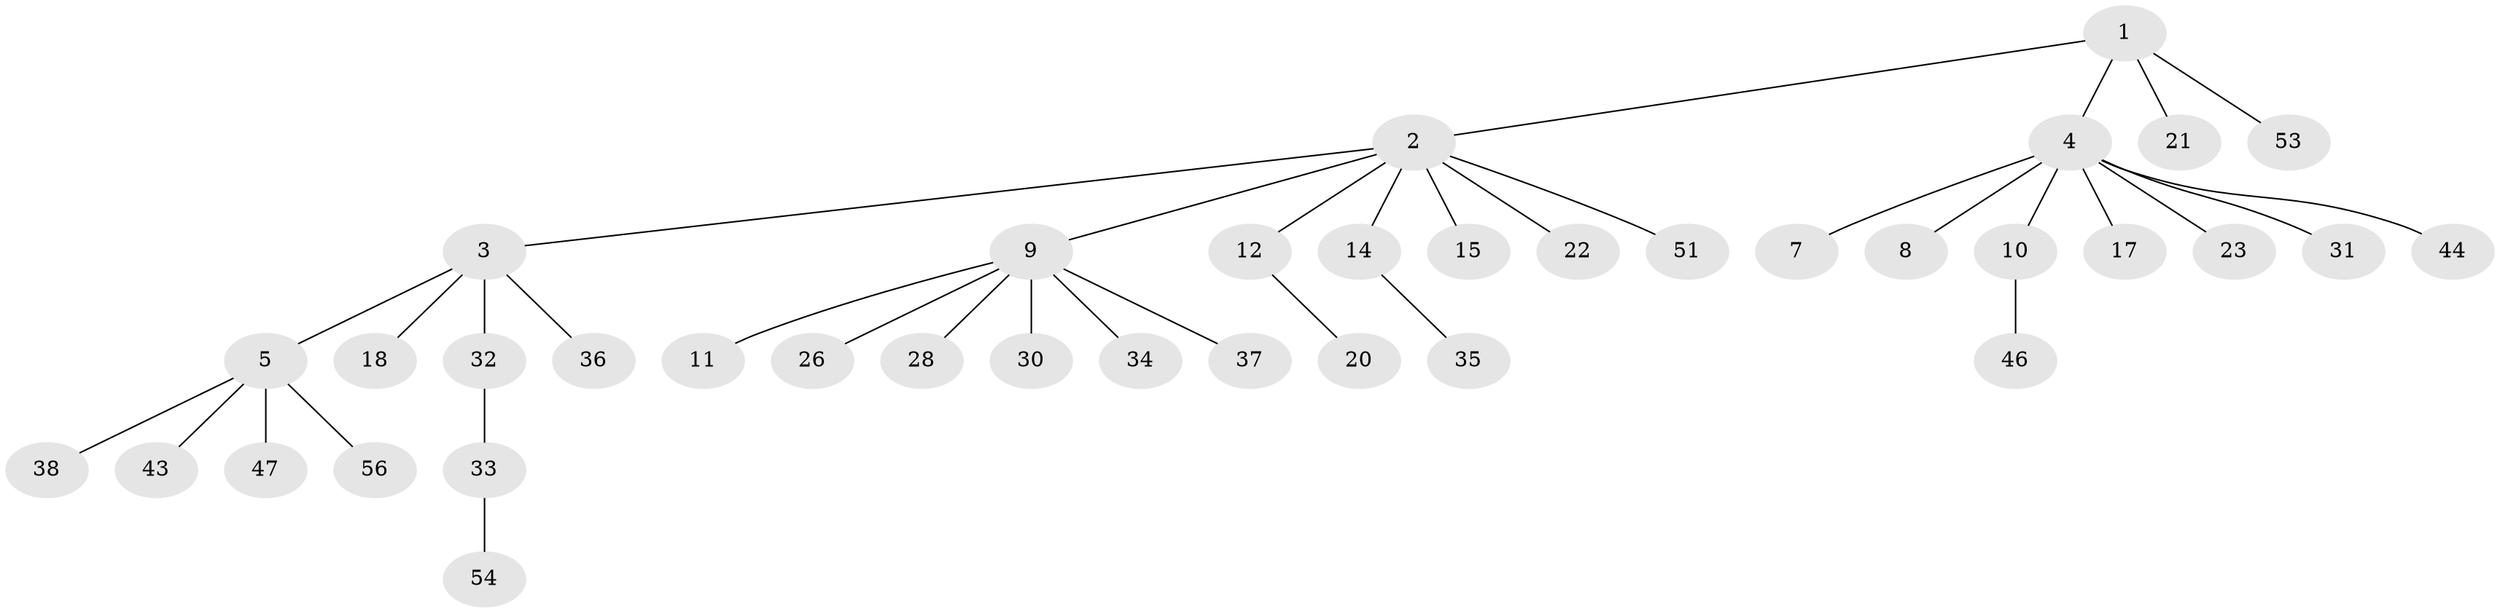 // Generated by graph-tools (version 1.1) at 2025/52/02/27/25 19:52:12]
// undirected, 38 vertices, 37 edges
graph export_dot {
graph [start="1"]
  node [color=gray90,style=filled];
  1 [super="+27"];
  2 [super="+39"];
  3 [super="+48"];
  4 [super="+6"];
  5 [super="+40"];
  7;
  8;
  9 [super="+16"];
  10 [super="+41"];
  11 [super="+13"];
  12 [super="+29"];
  14 [super="+24"];
  15 [super="+19"];
  17;
  18;
  20;
  21 [super="+25"];
  22;
  23;
  26 [super="+42"];
  28 [super="+55"];
  30;
  31;
  32;
  33 [super="+49"];
  34;
  35;
  36 [super="+52"];
  37;
  38 [super="+45"];
  43 [super="+50"];
  44;
  46;
  47;
  51;
  53;
  54 [super="+57"];
  56;
  1 -- 2;
  1 -- 4;
  1 -- 21;
  1 -- 53;
  2 -- 3;
  2 -- 9;
  2 -- 12;
  2 -- 14;
  2 -- 15;
  2 -- 22;
  2 -- 51;
  3 -- 5;
  3 -- 18;
  3 -- 32;
  3 -- 36;
  4 -- 7;
  4 -- 8;
  4 -- 10;
  4 -- 17;
  4 -- 23;
  4 -- 31;
  4 -- 44;
  5 -- 38;
  5 -- 43;
  5 -- 47;
  5 -- 56;
  9 -- 11;
  9 -- 26;
  9 -- 28;
  9 -- 30;
  9 -- 34;
  9 -- 37;
  10 -- 46;
  12 -- 20;
  14 -- 35;
  32 -- 33;
  33 -- 54;
}
